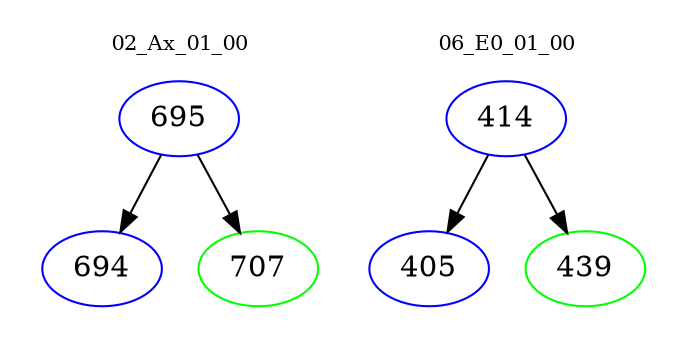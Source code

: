 digraph{
subgraph cluster_0 {
color = white
label = "02_Ax_01_00";
fontsize=10;
T0_695 [label="695", color="blue"]
T0_695 -> T0_694 [color="black"]
T0_694 [label="694", color="blue"]
T0_695 -> T0_707 [color="black"]
T0_707 [label="707", color="green"]
}
subgraph cluster_1 {
color = white
label = "06_E0_01_00";
fontsize=10;
T1_414 [label="414", color="blue"]
T1_414 -> T1_405 [color="black"]
T1_405 [label="405", color="blue"]
T1_414 -> T1_439 [color="black"]
T1_439 [label="439", color="green"]
}
}

